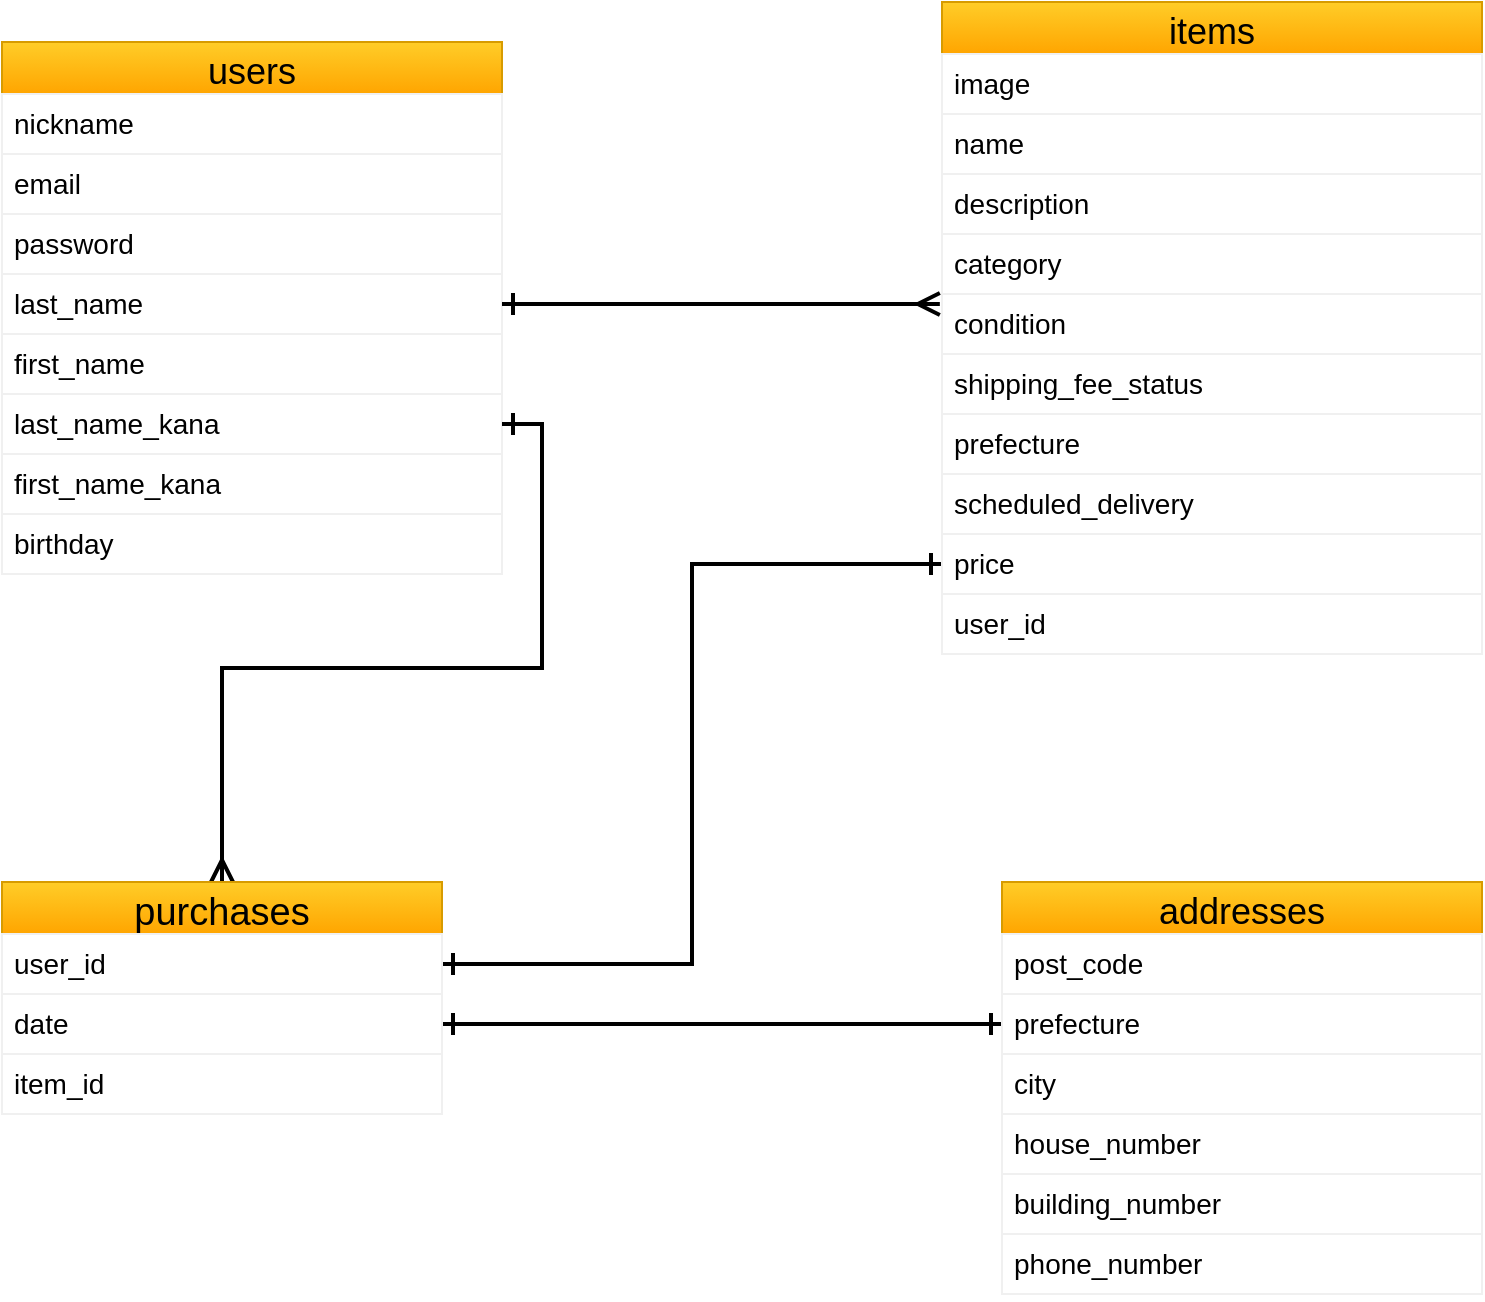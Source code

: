 <mxfile version="13.6.5">
    <diagram id="WSemvhW_GMCoOdON1jQo" name="ページ1">
        <mxGraphModel dx="728" dy="680" grid="1" gridSize="10" guides="1" tooltips="1" connect="1" arrows="1" fold="1" page="1" pageScale="1" pageWidth="827" pageHeight="1169" math="0" shadow="0">
            <root>
                <mxCell id="0"/>
                <mxCell id="1" parent="0"/>
                <mxCell id="65" value="users" style="swimlane;fontStyle=0;childLayout=stackLayout;horizontal=1;startSize=26;horizontalStack=0;resizeParent=1;resizeParentMax=0;resizeLast=0;collapsible=1;marginBottom=0;align=center;fontSize=18;gradientColor=#ffa500;fillColor=#ffcd28;strokeColor=#d79b00;" vertex="1" parent="1">
                    <mxGeometry x="30" y="60" width="250" height="266" as="geometry"/>
                </mxCell>
                <mxCell id="66" value="nickname" style="text;fillColor=none;spacingLeft=4;spacingRight=4;overflow=hidden;rotatable=0;points=[[0,0.5],[1,0.5]];portConstraint=eastwest;fontSize=14;strokeColor=#f0f0f0;" vertex="1" parent="65">
                    <mxGeometry y="26" width="250" height="30" as="geometry"/>
                </mxCell>
                <mxCell id="67" value="email" style="text;fillColor=none;spacingLeft=4;spacingRight=4;overflow=hidden;rotatable=0;points=[[0,0.5],[1,0.5]];portConstraint=eastwest;fontSize=14;strokeColor=#f0f0f0;" vertex="1" parent="65">
                    <mxGeometry y="56" width="250" height="30" as="geometry"/>
                </mxCell>
                <mxCell id="68" value="password" style="text;fillColor=none;spacingLeft=4;spacingRight=4;overflow=hidden;rotatable=0;points=[[0,0.5],[1,0.5]];portConstraint=eastwest;fontSize=14;strokeColor=#f0f0f0;" vertex="1" parent="65">
                    <mxGeometry y="86" width="250" height="30" as="geometry"/>
                </mxCell>
                <mxCell id="69" value="last_name" style="text;fillColor=none;spacingLeft=4;spacingRight=4;overflow=hidden;rotatable=0;points=[[0,0.5],[1,0.5]];portConstraint=eastwest;fontSize=14;strokeColor=#f0f0f0;" vertex="1" parent="65">
                    <mxGeometry y="116" width="250" height="30" as="geometry"/>
                </mxCell>
                <mxCell id="70" value="first_name" style="text;fillColor=none;spacingLeft=4;spacingRight=4;overflow=hidden;rotatable=0;points=[[0,0.5],[1,0.5]];portConstraint=eastwest;fontSize=14;strokeColor=#f0f0f0;" vertex="1" parent="65">
                    <mxGeometry y="146" width="250" height="30" as="geometry"/>
                </mxCell>
                <mxCell id="71" value="last_name_kana" style="text;fillColor=none;spacingLeft=4;spacingRight=4;overflow=hidden;rotatable=0;points=[[0,0.5],[1,0.5]];portConstraint=eastwest;fontSize=14;strokeColor=#f0f0f0;" vertex="1" parent="65">
                    <mxGeometry y="176" width="250" height="30" as="geometry"/>
                </mxCell>
                <mxCell id="72" value="first_name_kana" style="text;fillColor=none;spacingLeft=4;spacingRight=4;overflow=hidden;rotatable=0;points=[[0,0.5],[1,0.5]];portConstraint=eastwest;fontSize=14;strokeColor=#f0f0f0;" vertex="1" parent="65">
                    <mxGeometry y="206" width="250" height="30" as="geometry"/>
                </mxCell>
                <mxCell id="103" value="birthday" style="text;fillColor=none;spacingLeft=4;spacingRight=4;overflow=hidden;rotatable=0;points=[[0,0.5],[1,0.5]];portConstraint=eastwest;fontSize=14;strokeColor=#f0f0f0;" vertex="1" parent="65">
                    <mxGeometry y="236" width="250" height="30" as="geometry"/>
                </mxCell>
                <mxCell id="101" style="edgeStyle=orthogonalEdgeStyle;rounded=0;orthogonalLoop=1;jettySize=auto;html=1;exitX=1;exitY=0.5;exitDx=0;exitDy=0;entryX=-0.004;entryY=0.167;entryDx=0;entryDy=0;entryPerimeter=0;endArrow=ERmany;endFill=0;fontColor=#000000;startArrow=ERone;startFill=0;strokeWidth=2;endSize=8;startSize=8;" edge="1" parent="1" source="69" target="79">
                    <mxGeometry relative="1" as="geometry"/>
                </mxCell>
                <mxCell id="104" style="edgeStyle=orthogonalEdgeStyle;rounded=0;orthogonalLoop=1;jettySize=auto;html=1;exitX=1;exitY=0.5;exitDx=0;exitDy=0;entryX=0;entryY=0.5;entryDx=0;entryDy=0;endArrow=ERone;endFill=0;fontColor=#000000;strokeWidth=2;endSize=8;startSize=8;startArrow=ERone;startFill=0;" edge="1" parent="1" source="92" target="96">
                    <mxGeometry relative="1" as="geometry"/>
                </mxCell>
                <mxCell id="105" style="edgeStyle=orthogonalEdgeStyle;rounded=0;orthogonalLoop=1;jettySize=auto;html=1;exitX=1;exitY=0.5;exitDx=0;exitDy=0;entryX=0;entryY=0.5;entryDx=0;entryDy=0;endArrow=ERone;endFill=0;fontColor=#000000;startArrow=ERone;startFill=0;strokeWidth=2;endSize=8;startSize=8;" edge="1" parent="1" source="91" target="84">
                    <mxGeometry relative="1" as="geometry"/>
                </mxCell>
                <mxCell id="106" style="edgeStyle=orthogonalEdgeStyle;rounded=0;orthogonalLoop=1;jettySize=auto;html=1;exitX=1;exitY=0.5;exitDx=0;exitDy=0;endArrow=ERmany;endFill=0;fontColor=#000000;startArrow=ERone;startFill=0;strokeWidth=2;endSize=8;startSize=8;" edge="1" parent="1" source="71" target="90">
                    <mxGeometry relative="1" as="geometry"/>
                </mxCell>
                <mxCell id="74" value="items" style="swimlane;fontStyle=0;childLayout=stackLayout;horizontal=1;startSize=26;horizontalStack=0;resizeParent=1;resizeParentMax=0;resizeLast=0;collapsible=1;marginBottom=0;align=center;fontSize=18;gradientColor=#ffa500;fillColor=#ffcd28;strokeColor=#d79b00;" vertex="1" parent="1">
                    <mxGeometry x="500" y="40" width="270" height="326" as="geometry"/>
                </mxCell>
                <mxCell id="75" value="image" style="text;fillColor=none;spacingLeft=4;spacingRight=4;overflow=hidden;rotatable=0;points=[[0,0.5],[1,0.5]];portConstraint=eastwest;fontSize=14;strokeColor=#f0f0f0;" vertex="1" parent="74">
                    <mxGeometry y="26" width="270" height="30" as="geometry"/>
                </mxCell>
                <mxCell id="76" value="name" style="text;fillColor=none;spacingLeft=4;spacingRight=4;overflow=hidden;rotatable=0;points=[[0,0.5],[1,0.5]];portConstraint=eastwest;fontSize=14;strokeColor=#f0f0f0;" vertex="1" parent="74">
                    <mxGeometry y="56" width="270" height="30" as="geometry"/>
                </mxCell>
                <mxCell id="77" value="description" style="text;fillColor=none;spacingLeft=4;spacingRight=4;overflow=hidden;rotatable=0;points=[[0,0.5],[1,0.5]];portConstraint=eastwest;fontSize=14;strokeColor=#f0f0f0;" vertex="1" parent="74">
                    <mxGeometry y="86" width="270" height="30" as="geometry"/>
                </mxCell>
                <mxCell id="78" value="category" style="text;fillColor=none;spacingLeft=4;spacingRight=4;overflow=hidden;rotatable=0;points=[[0,0.5],[1,0.5]];portConstraint=eastwest;fontSize=14;strokeColor=#f0f0f0;" vertex="1" parent="74">
                    <mxGeometry y="116" width="270" height="30" as="geometry"/>
                </mxCell>
                <mxCell id="79" value="condition" style="text;fillColor=none;spacingLeft=4;spacingRight=4;overflow=hidden;rotatable=0;points=[[0,0.5],[1,0.5]];portConstraint=eastwest;fontSize=14;strokeColor=#f0f0f0;" vertex="1" parent="74">
                    <mxGeometry y="146" width="270" height="30" as="geometry"/>
                </mxCell>
                <mxCell id="80" value="shipping_fee_status" style="text;fillColor=none;spacingLeft=4;spacingRight=4;overflow=hidden;rotatable=0;points=[[0,0.5],[1,0.5]];portConstraint=eastwest;fontSize=14;strokeColor=#f0f0f0;" vertex="1" parent="74">
                    <mxGeometry y="176" width="270" height="30" as="geometry"/>
                </mxCell>
                <mxCell id="81" value="prefecture" style="text;fillColor=none;spacingLeft=4;spacingRight=4;overflow=hidden;rotatable=0;points=[[0,0.5],[1,0.5]];portConstraint=eastwest;fontSize=14;strokeColor=#f0f0f0;" vertex="1" parent="74">
                    <mxGeometry y="206" width="270" height="30" as="geometry"/>
                </mxCell>
                <mxCell id="82" value="scheduled_delivery" style="text;fillColor=none;spacingLeft=4;spacingRight=4;overflow=hidden;rotatable=0;points=[[0,0.5],[1,0.5]];portConstraint=eastwest;fontSize=14;strokeColor=#f0f0f0;" vertex="1" parent="74">
                    <mxGeometry y="236" width="270" height="30" as="geometry"/>
                </mxCell>
                <mxCell id="84" value="price" style="text;fillColor=none;spacingLeft=4;spacingRight=4;overflow=hidden;rotatable=0;points=[[0,0.5],[1,0.5]];portConstraint=eastwest;fontSize=14;strokeColor=#f0f0f0;" vertex="1" parent="74">
                    <mxGeometry y="266" width="270" height="30" as="geometry"/>
                </mxCell>
                <mxCell id="85" value="user_id" style="text;fillColor=none;spacingLeft=4;spacingRight=4;overflow=hidden;rotatable=0;points=[[0,0.5],[1,0.5]];portConstraint=eastwest;fontSize=14;strokeColor=#f0f0f0;" vertex="1" parent="74">
                    <mxGeometry y="296" width="270" height="30" as="geometry"/>
                </mxCell>
                <mxCell id="90" value="purchases" style="swimlane;fontStyle=0;childLayout=stackLayout;horizontal=1;startSize=26;horizontalStack=0;resizeParent=1;resizeParentMax=0;resizeLast=0;collapsible=1;marginBottom=0;align=center;fontSize=19;gradientColor=#ffa500;fillColor=#ffcd28;strokeColor=#d79b00;" vertex="1" parent="1">
                    <mxGeometry x="30" y="480" width="220" height="116" as="geometry"/>
                </mxCell>
                <mxCell id="91" value="user_id" style="text;fillColor=none;spacingLeft=4;spacingRight=4;overflow=hidden;rotatable=0;points=[[0,0.5],[1,0.5]];portConstraint=eastwest;fontSize=14;strokeColor=#f0f0f0;" vertex="1" parent="90">
                    <mxGeometry y="26" width="220" height="30" as="geometry"/>
                </mxCell>
                <mxCell id="92" value="date" style="text;fillColor=none;spacingLeft=4;spacingRight=4;overflow=hidden;rotatable=0;points=[[0,0.5],[1,0.5]];portConstraint=eastwest;fontSize=14;strokeColor=#f0f0f0;" vertex="1" parent="90">
                    <mxGeometry y="56" width="220" height="30" as="geometry"/>
                </mxCell>
                <mxCell id="93" value="item_id" style="text;fillColor=none;spacingLeft=4;spacingRight=4;overflow=hidden;rotatable=0;points=[[0,0.5],[1,0.5]];portConstraint=eastwest;fontSize=14;strokeColor=#f0f0f0;" vertex="1" parent="90">
                    <mxGeometry y="86" width="220" height="30" as="geometry"/>
                </mxCell>
                <mxCell id="94" value="addresses" style="swimlane;fontStyle=0;childLayout=stackLayout;horizontal=1;startSize=26;horizontalStack=0;resizeParent=1;resizeParentMax=0;resizeLast=0;collapsible=1;marginBottom=0;align=center;fontSize=18;gradientColor=#ffa500;fillColor=#ffcd28;strokeColor=#d79b00;" vertex="1" parent="1">
                    <mxGeometry x="530" y="480" width="240" height="206" as="geometry"/>
                </mxCell>
                <mxCell id="95" value="post_code" style="text;fillColor=none;spacingLeft=4;spacingRight=4;overflow=hidden;rotatable=0;points=[[0,0.5],[1,0.5]];portConstraint=eastwest;fontSize=14;strokeColor=#f0f0f0;" vertex="1" parent="94">
                    <mxGeometry y="26" width="240" height="30" as="geometry"/>
                </mxCell>
                <mxCell id="96" value="prefecture" style="text;fillColor=none;spacingLeft=4;spacingRight=4;overflow=hidden;rotatable=0;points=[[0,0.5],[1,0.5]];portConstraint=eastwest;fontSize=14;strokeColor=#f0f0f0;" vertex="1" parent="94">
                    <mxGeometry y="56" width="240" height="30" as="geometry"/>
                </mxCell>
                <mxCell id="97" value="city" style="text;fillColor=none;spacingLeft=4;spacingRight=4;overflow=hidden;rotatable=0;points=[[0,0.5],[1,0.5]];portConstraint=eastwest;fontSize=14;strokeColor=#f0f0f0;" vertex="1" parent="94">
                    <mxGeometry y="86" width="240" height="30" as="geometry"/>
                </mxCell>
                <mxCell id="98" value="house_number" style="text;fillColor=none;spacingLeft=4;spacingRight=4;overflow=hidden;rotatable=0;points=[[0,0.5],[1,0.5]];portConstraint=eastwest;fontSize=14;strokeColor=#f0f0f0;" vertex="1" parent="94">
                    <mxGeometry y="116" width="240" height="30" as="geometry"/>
                </mxCell>
                <mxCell id="107" value="building_number" style="text;fillColor=none;spacingLeft=4;spacingRight=4;overflow=hidden;rotatable=0;points=[[0,0.5],[1,0.5]];portConstraint=eastwest;fontSize=14;strokeColor=#f0f0f0;" vertex="1" parent="94">
                    <mxGeometry y="146" width="240" height="30" as="geometry"/>
                </mxCell>
                <mxCell id="99" value="phone_number" style="text;fillColor=none;spacingLeft=4;spacingRight=4;overflow=hidden;rotatable=0;points=[[0,0.5],[1,0.5]];portConstraint=eastwest;fontSize=14;strokeColor=#f0f0f0;" vertex="1" parent="94">
                    <mxGeometry y="176" width="240" height="30" as="geometry"/>
                </mxCell>
            </root>
        </mxGraphModel>
    </diagram>
</mxfile>